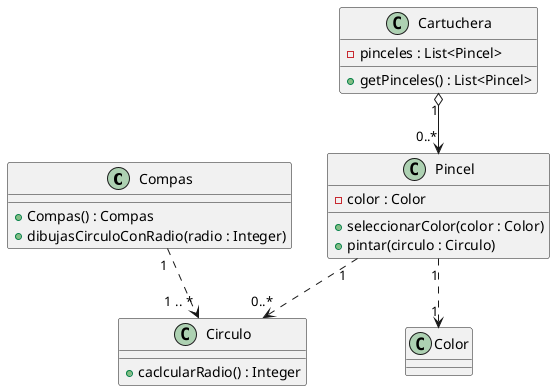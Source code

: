 @startuml

class Compas {
+ Compas() : Compas
+ dibujasCirculoConRadio(radio : Integer)
}

class Circulo {
+caclcularRadio() : Integer
}

class Cartuchera {
-pinceles : List<Pincel>
+getPinceles() : List<Pincel>
}

class Pincel {
- color : Color
+seleccionarColor(color : Color)
+pintar(circulo : Circulo)
}

class Color

Compas "1 " ..> "1 .. *" Circulo
Cartuchera "1" o--> "0..*" Pincel
Pincel "1"..> "1"Color
Pincel "1" ..> "0..*" Circulo
@enduml